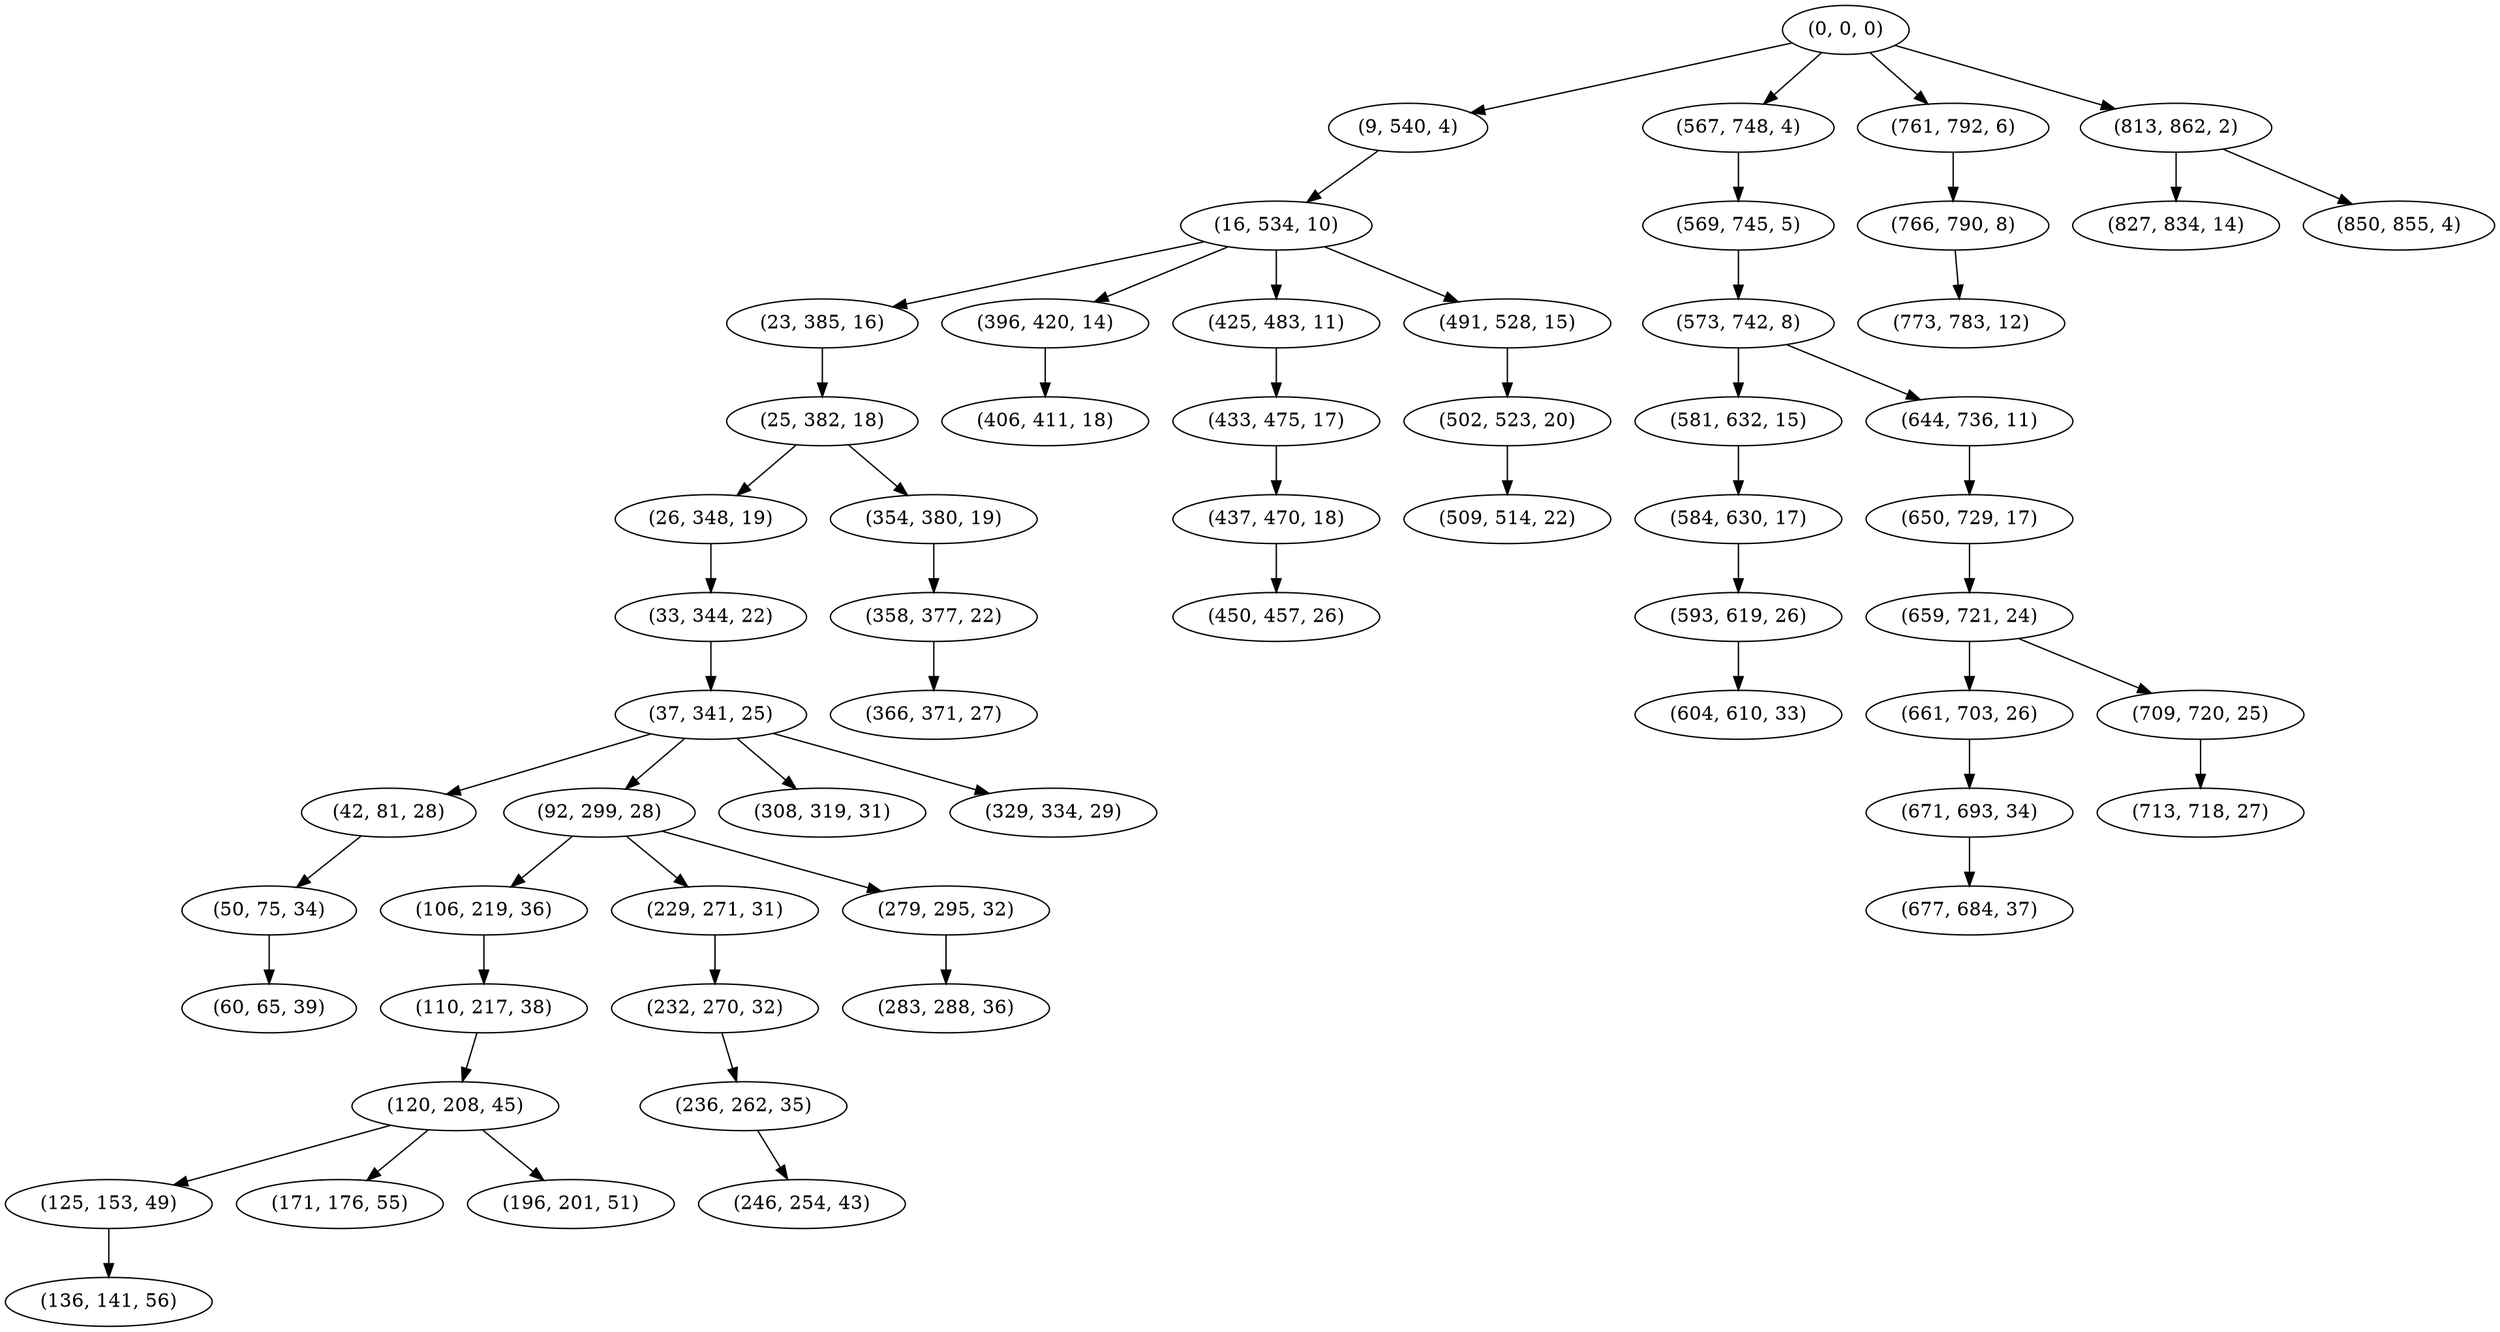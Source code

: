 digraph tree {
    "(0, 0, 0)";
    "(9, 540, 4)";
    "(16, 534, 10)";
    "(23, 385, 16)";
    "(25, 382, 18)";
    "(26, 348, 19)";
    "(33, 344, 22)";
    "(37, 341, 25)";
    "(42, 81, 28)";
    "(50, 75, 34)";
    "(60, 65, 39)";
    "(92, 299, 28)";
    "(106, 219, 36)";
    "(110, 217, 38)";
    "(120, 208, 45)";
    "(125, 153, 49)";
    "(136, 141, 56)";
    "(171, 176, 55)";
    "(196, 201, 51)";
    "(229, 271, 31)";
    "(232, 270, 32)";
    "(236, 262, 35)";
    "(246, 254, 43)";
    "(279, 295, 32)";
    "(283, 288, 36)";
    "(308, 319, 31)";
    "(329, 334, 29)";
    "(354, 380, 19)";
    "(358, 377, 22)";
    "(366, 371, 27)";
    "(396, 420, 14)";
    "(406, 411, 18)";
    "(425, 483, 11)";
    "(433, 475, 17)";
    "(437, 470, 18)";
    "(450, 457, 26)";
    "(491, 528, 15)";
    "(502, 523, 20)";
    "(509, 514, 22)";
    "(567, 748, 4)";
    "(569, 745, 5)";
    "(573, 742, 8)";
    "(581, 632, 15)";
    "(584, 630, 17)";
    "(593, 619, 26)";
    "(604, 610, 33)";
    "(644, 736, 11)";
    "(650, 729, 17)";
    "(659, 721, 24)";
    "(661, 703, 26)";
    "(671, 693, 34)";
    "(677, 684, 37)";
    "(709, 720, 25)";
    "(713, 718, 27)";
    "(761, 792, 6)";
    "(766, 790, 8)";
    "(773, 783, 12)";
    "(813, 862, 2)";
    "(827, 834, 14)";
    "(850, 855, 4)";
    "(0, 0, 0)" -> "(9, 540, 4)";
    "(0, 0, 0)" -> "(567, 748, 4)";
    "(0, 0, 0)" -> "(761, 792, 6)";
    "(0, 0, 0)" -> "(813, 862, 2)";
    "(9, 540, 4)" -> "(16, 534, 10)";
    "(16, 534, 10)" -> "(23, 385, 16)";
    "(16, 534, 10)" -> "(396, 420, 14)";
    "(16, 534, 10)" -> "(425, 483, 11)";
    "(16, 534, 10)" -> "(491, 528, 15)";
    "(23, 385, 16)" -> "(25, 382, 18)";
    "(25, 382, 18)" -> "(26, 348, 19)";
    "(25, 382, 18)" -> "(354, 380, 19)";
    "(26, 348, 19)" -> "(33, 344, 22)";
    "(33, 344, 22)" -> "(37, 341, 25)";
    "(37, 341, 25)" -> "(42, 81, 28)";
    "(37, 341, 25)" -> "(92, 299, 28)";
    "(37, 341, 25)" -> "(308, 319, 31)";
    "(37, 341, 25)" -> "(329, 334, 29)";
    "(42, 81, 28)" -> "(50, 75, 34)";
    "(50, 75, 34)" -> "(60, 65, 39)";
    "(92, 299, 28)" -> "(106, 219, 36)";
    "(92, 299, 28)" -> "(229, 271, 31)";
    "(92, 299, 28)" -> "(279, 295, 32)";
    "(106, 219, 36)" -> "(110, 217, 38)";
    "(110, 217, 38)" -> "(120, 208, 45)";
    "(120, 208, 45)" -> "(125, 153, 49)";
    "(120, 208, 45)" -> "(171, 176, 55)";
    "(120, 208, 45)" -> "(196, 201, 51)";
    "(125, 153, 49)" -> "(136, 141, 56)";
    "(229, 271, 31)" -> "(232, 270, 32)";
    "(232, 270, 32)" -> "(236, 262, 35)";
    "(236, 262, 35)" -> "(246, 254, 43)";
    "(279, 295, 32)" -> "(283, 288, 36)";
    "(354, 380, 19)" -> "(358, 377, 22)";
    "(358, 377, 22)" -> "(366, 371, 27)";
    "(396, 420, 14)" -> "(406, 411, 18)";
    "(425, 483, 11)" -> "(433, 475, 17)";
    "(433, 475, 17)" -> "(437, 470, 18)";
    "(437, 470, 18)" -> "(450, 457, 26)";
    "(491, 528, 15)" -> "(502, 523, 20)";
    "(502, 523, 20)" -> "(509, 514, 22)";
    "(567, 748, 4)" -> "(569, 745, 5)";
    "(569, 745, 5)" -> "(573, 742, 8)";
    "(573, 742, 8)" -> "(581, 632, 15)";
    "(573, 742, 8)" -> "(644, 736, 11)";
    "(581, 632, 15)" -> "(584, 630, 17)";
    "(584, 630, 17)" -> "(593, 619, 26)";
    "(593, 619, 26)" -> "(604, 610, 33)";
    "(644, 736, 11)" -> "(650, 729, 17)";
    "(650, 729, 17)" -> "(659, 721, 24)";
    "(659, 721, 24)" -> "(661, 703, 26)";
    "(659, 721, 24)" -> "(709, 720, 25)";
    "(661, 703, 26)" -> "(671, 693, 34)";
    "(671, 693, 34)" -> "(677, 684, 37)";
    "(709, 720, 25)" -> "(713, 718, 27)";
    "(761, 792, 6)" -> "(766, 790, 8)";
    "(766, 790, 8)" -> "(773, 783, 12)";
    "(813, 862, 2)" -> "(827, 834, 14)";
    "(813, 862, 2)" -> "(850, 855, 4)";
}
